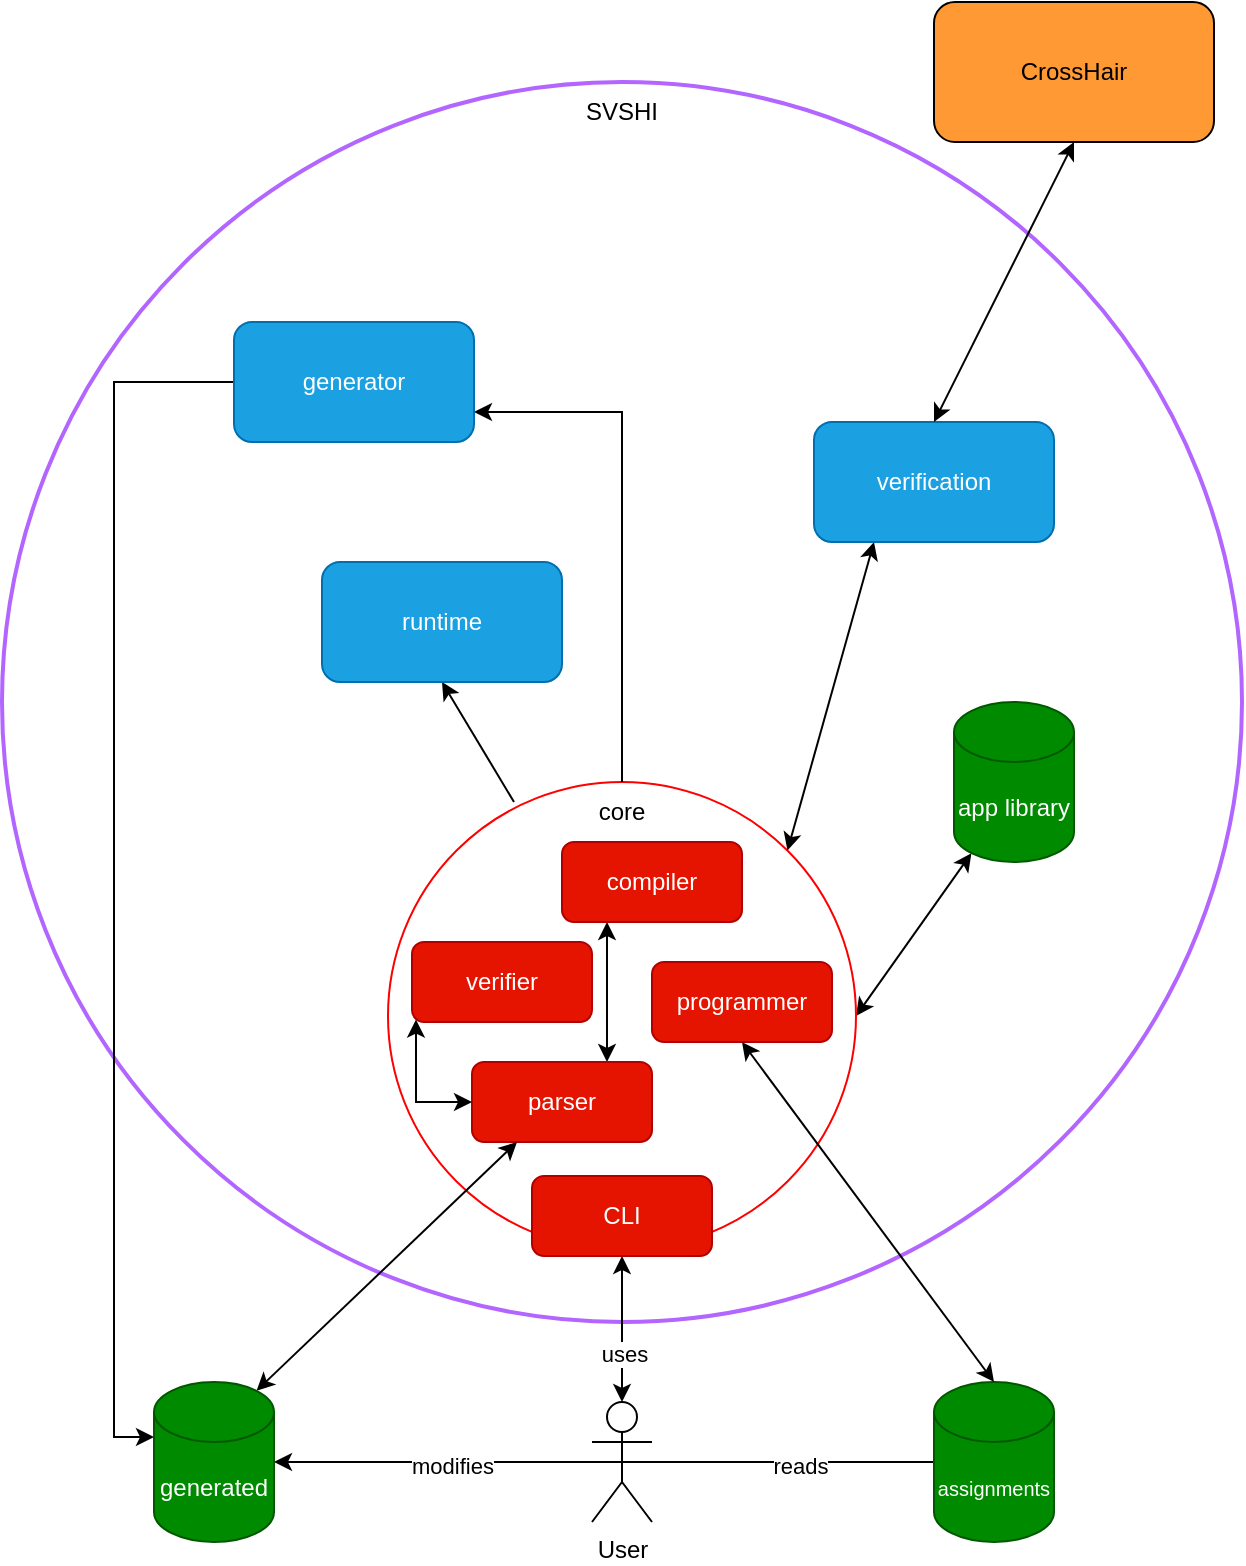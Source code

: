 <mxfile version="16.0.2" type="device"><diagram id="Ah1JTMJvspDM5WRT1dd5" name="Page-1"><mxGraphModel dx="826" dy="1654" grid="1" gridSize="10" guides="1" tooltips="1" connect="1" arrows="1" fold="1" page="1" pageScale="1" pageWidth="827" pageHeight="1169" math="0" shadow="0"><root><mxCell id="0"/><mxCell id="1" parent="0"/><mxCell id="1i3cl9nU4NbLM0O5HisS-3" value="" style="ellipse;whiteSpace=wrap;html=1;aspect=fixed;fillColor=none;strokeColor=#B266FF;fontColor=#ffffff;strokeWidth=2;" parent="1" vertex="1"><mxGeometry x="104" y="-220" width="620" height="620" as="geometry"/></mxCell><mxCell id="1i3cl9nU4NbLM0O5HisS-4" value="SVSHI" style="text;html=1;strokeColor=none;fillColor=none;align=center;verticalAlign=middle;whiteSpace=wrap;rounded=0;" parent="1" vertex="1"><mxGeometry x="384" y="-220" width="60" height="30" as="geometry"/></mxCell><mxCell id="1i3cl9nU4NbLM0O5HisS-35" style="rounded=0;orthogonalLoop=1;jettySize=auto;html=1;exitX=1;exitY=0.5;exitDx=0;exitDy=0;entryX=0.145;entryY=1;entryDx=0;entryDy=-4.35;entryPerimeter=0;startArrow=classic;startFill=1;endArrow=classic;endFill=1;" parent="1" source="1i3cl9nU4NbLM0O5HisS-5" target="1i3cl9nU4NbLM0O5HisS-14" edge="1"><mxGeometry relative="1" as="geometry"/></mxCell><mxCell id="1i3cl9nU4NbLM0O5HisS-5" value="" style="ellipse;whiteSpace=wrap;html=1;aspect=fixed;strokeColor=#FF0000;" parent="1" vertex="1"><mxGeometry x="297" y="130" width="234" height="234" as="geometry"/></mxCell><mxCell id="1i3cl9nU4NbLM0O5HisS-25" style="edgeStyle=orthogonalEdgeStyle;rounded=0;orthogonalLoop=1;jettySize=auto;html=1;exitX=0.5;exitY=0;exitDx=0;exitDy=0;entryX=1;entryY=0.75;entryDx=0;entryDy=0;startArrow=none;startFill=0;endArrow=classic;endFill=1;" parent="1" source="1i3cl9nU4NbLM0O5HisS-6" target="1i3cl9nU4NbLM0O5HisS-11" edge="1"><mxGeometry relative="1" as="geometry"/></mxCell><mxCell id="1i3cl9nU4NbLM0O5HisS-6" value="core" style="text;html=1;strokeColor=none;fillColor=none;align=center;verticalAlign=middle;whiteSpace=wrap;rounded=0;" parent="1" vertex="1"><mxGeometry x="384" y="130" width="60" height="30" as="geometry"/></mxCell><mxCell id="1i3cl9nU4NbLM0O5HisS-24" style="edgeStyle=orthogonalEdgeStyle;rounded=0;orthogonalLoop=1;jettySize=auto;html=1;exitX=0.5;exitY=0;exitDx=0;exitDy=0;exitPerimeter=0;entryX=0.5;entryY=1;entryDx=0;entryDy=0;startArrow=classic;startFill=1;endArrow=classic;endFill=1;" parent="1" source="1i3cl9nU4NbLM0O5HisS-7" target="1i3cl9nU4NbLM0O5HisS-19" edge="1"><mxGeometry relative="1" as="geometry"/></mxCell><mxCell id="1i3cl9nU4NbLM0O5HisS-36" value="uses" style="edgeLabel;html=1;align=center;verticalAlign=middle;resizable=0;points=[];" parent="1i3cl9nU4NbLM0O5HisS-24" vertex="1" connectable="0"><mxGeometry x="-0.343" y="-1" relative="1" as="geometry"><mxPoint as="offset"/></mxGeometry></mxCell><mxCell id="1i3cl9nU4NbLM0O5HisS-29" style="edgeStyle=orthogonalEdgeStyle;rounded=0;orthogonalLoop=1;jettySize=auto;html=1;exitX=0.5;exitY=0.5;exitDx=0;exitDy=0;exitPerimeter=0;entryX=1;entryY=0.5;entryDx=0;entryDy=0;entryPerimeter=0;startArrow=none;startFill=0;endArrow=classic;endFill=1;" parent="1" source="1i3cl9nU4NbLM0O5HisS-7" target="1i3cl9nU4NbLM0O5HisS-26" edge="1"><mxGeometry relative="1" as="geometry"/></mxCell><mxCell id="1i3cl9nU4NbLM0O5HisS-31" value="modifies" style="edgeLabel;html=1;align=center;verticalAlign=middle;resizable=0;points=[];" parent="1i3cl9nU4NbLM0O5HisS-29" vertex="1" connectable="0"><mxGeometry x="-0.015" y="2" relative="1" as="geometry"><mxPoint as="offset"/></mxGeometry></mxCell><mxCell id="1i3cl9nU4NbLM0O5HisS-30" style="edgeStyle=orthogonalEdgeStyle;rounded=0;orthogonalLoop=1;jettySize=auto;html=1;exitX=0.5;exitY=0.5;exitDx=0;exitDy=0;exitPerimeter=0;entryX=0;entryY=0.5;entryDx=0;entryDy=0;entryPerimeter=0;startArrow=none;startFill=0;endArrow=none;endFill=0;" parent="1" source="1i3cl9nU4NbLM0O5HisS-7" target="1i3cl9nU4NbLM0O5HisS-27" edge="1"><mxGeometry relative="1" as="geometry"/></mxCell><mxCell id="1i3cl9nU4NbLM0O5HisS-33" value="reads" style="edgeLabel;html=1;align=center;verticalAlign=middle;resizable=0;points=[];" parent="1i3cl9nU4NbLM0O5HisS-30" vertex="1" connectable="0"><mxGeometry x="0.141" y="-2" relative="1" as="geometry"><mxPoint as="offset"/></mxGeometry></mxCell><mxCell id="1i3cl9nU4NbLM0O5HisS-7" value="User" style="shape=umlActor;verticalLabelPosition=bottom;verticalAlign=top;html=1;outlineConnect=0;" parent="1" vertex="1"><mxGeometry x="399" y="440" width="30" height="60" as="geometry"/></mxCell><mxCell id="jqMg2MLaEtbbh4M8DI-_-4" style="edgeStyle=orthogonalEdgeStyle;rounded=0;orthogonalLoop=1;jettySize=auto;html=1;exitX=0;exitY=0.5;exitDx=0;exitDy=0;entryX=0;entryY=0;entryDx=0;entryDy=27.5;entryPerimeter=0;startArrow=none;startFill=0;" parent="1" source="1i3cl9nU4NbLM0O5HisS-11" target="1i3cl9nU4NbLM0O5HisS-26" edge="1"><mxGeometry relative="1" as="geometry"/></mxCell><mxCell id="1i3cl9nU4NbLM0O5HisS-11" value="generator" style="rounded=1;whiteSpace=wrap;html=1;fillColor=#1ba1e2;fontColor=#ffffff;strokeColor=#006EAF;" parent="1" vertex="1"><mxGeometry x="220" y="-100" width="120" height="60" as="geometry"/></mxCell><mxCell id="1i3cl9nU4NbLM0O5HisS-23" style="rounded=0;orthogonalLoop=1;jettySize=auto;html=1;exitX=0.25;exitY=1;exitDx=0;exitDy=0;entryX=1;entryY=0;entryDx=0;entryDy=0;startArrow=classic;startFill=1;endArrow=classic;endFill=1;" parent="1" source="1i3cl9nU4NbLM0O5HisS-12" target="1i3cl9nU4NbLM0O5HisS-5" edge="1"><mxGeometry relative="1" as="geometry"/></mxCell><mxCell id="1i3cl9nU4NbLM0O5HisS-12" value="verification" style="rounded=1;whiteSpace=wrap;html=1;fillColor=#1ba1e2;fontColor=#ffffff;strokeColor=#006EAF;" parent="1" vertex="1"><mxGeometry x="510" y="-50" width="120" height="60" as="geometry"/></mxCell><mxCell id="1i3cl9nU4NbLM0O5HisS-22" style="rounded=0;orthogonalLoop=1;jettySize=auto;html=1;exitX=0.5;exitY=1;exitDx=0;exitDy=0;startArrow=classic;startFill=1;endArrow=none;endFill=0;" parent="1" source="1i3cl9nU4NbLM0O5HisS-13" edge="1"><mxGeometry relative="1" as="geometry"><mxPoint x="360" y="140" as="targetPoint"/></mxGeometry></mxCell><mxCell id="1i3cl9nU4NbLM0O5HisS-13" value="runtime" style="rounded=1;whiteSpace=wrap;html=1;fillColor=#1ba1e2;fontColor=#ffffff;strokeColor=#006EAF;" parent="1" vertex="1"><mxGeometry x="264" y="20" width="120" height="60" as="geometry"/></mxCell><mxCell id="1i3cl9nU4NbLM0O5HisS-14" value="app library" style="shape=cylinder3;whiteSpace=wrap;html=1;boundedLbl=1;backgroundOutline=1;size=15;fillColor=#008a00;fontColor=#ffffff;strokeColor=#005700;" parent="1" vertex="1"><mxGeometry x="580" y="90" width="60" height="80" as="geometry"/></mxCell><mxCell id="jqMg2MLaEtbbh4M8DI-_-2" style="edgeStyle=orthogonalEdgeStyle;rounded=0;orthogonalLoop=1;jettySize=auto;html=1;entryX=0.75;entryY=0;entryDx=0;entryDy=0;startArrow=classic;startFill=1;exitX=0.25;exitY=1;exitDx=0;exitDy=0;" parent="1" source="1i3cl9nU4NbLM0O5HisS-15" target="1i3cl9nU4NbLM0O5HisS-16" edge="1"><mxGeometry relative="1" as="geometry"/></mxCell><mxCell id="1i3cl9nU4NbLM0O5HisS-15" value="compiler" style="rounded=1;whiteSpace=wrap;html=1;fillColor=#e51400;fontColor=#ffffff;strokeColor=#B20000;" parent="1" vertex="1"><mxGeometry x="384" y="160" width="90" height="40" as="geometry"/></mxCell><mxCell id="1i3cl9nU4NbLM0O5HisS-16" value="parser" style="rounded=1;whiteSpace=wrap;html=1;fillColor=#e51400;fontColor=#ffffff;strokeColor=#B20000;" parent="1" vertex="1"><mxGeometry x="339" y="270" width="90" height="40" as="geometry"/></mxCell><mxCell id="jqMg2MLaEtbbh4M8DI-_-1" style="rounded=0;orthogonalLoop=1;jettySize=auto;html=1;exitX=0.25;exitY=1;exitDx=0;exitDy=0;entryX=0.855;entryY=0;entryDx=0;entryDy=4.35;entryPerimeter=0;startArrow=classic;startFill=1;" parent="1" source="1i3cl9nU4NbLM0O5HisS-16" target="1i3cl9nU4NbLM0O5HisS-26" edge="1"><mxGeometry relative="1" as="geometry"/></mxCell><mxCell id="1i3cl9nU4NbLM0O5HisS-17" value="verifier" style="rounded=1;whiteSpace=wrap;html=1;fillColor=#e51400;fontColor=#ffffff;strokeColor=#B20000;" parent="1" vertex="1"><mxGeometry x="309" y="210" width="90" height="40" as="geometry"/></mxCell><mxCell id="1i3cl9nU4NbLM0O5HisS-19" value="CLI" style="rounded=1;whiteSpace=wrap;html=1;fillColor=#e51400;fontColor=#ffffff;strokeColor=#B20000;" parent="1" vertex="1"><mxGeometry x="369" y="327" width="90" height="40" as="geometry"/></mxCell><mxCell id="1i3cl9nU4NbLM0O5HisS-26" value="generated" style="shape=cylinder3;whiteSpace=wrap;html=1;boundedLbl=1;backgroundOutline=1;size=15;fillColor=#008a00;fontColor=#ffffff;strokeColor=#005700;" parent="1" vertex="1"><mxGeometry x="180" y="430" width="60" height="80" as="geometry"/></mxCell><mxCell id="1i3cl9nU4NbLM0O5HisS-27" value="&lt;font style=&quot;font-size: 10px&quot;&gt;assignments&lt;/font&gt;" style="shape=cylinder3;whiteSpace=wrap;html=1;boundedLbl=1;backgroundOutline=1;size=15;fillColor=#008a00;fontColor=#ffffff;strokeColor=#005700;" parent="1" vertex="1"><mxGeometry x="570" y="430" width="60" height="80" as="geometry"/></mxCell><mxCell id="2vGZ2eB8dWO-YbnYVOL--3" value="CrossHair" style="rounded=1;whiteSpace=wrap;html=1;fillColor=#FF9933;" vertex="1" parent="1"><mxGeometry x="570" y="-260" width="140" height="70" as="geometry"/></mxCell><mxCell id="2vGZ2eB8dWO-YbnYVOL--4" value="" style="endArrow=classic;startArrow=classic;html=1;rounded=0;entryX=0.5;entryY=1;entryDx=0;entryDy=0;exitX=0.5;exitY=0;exitDx=0;exitDy=0;" edge="1" parent="1" source="1i3cl9nU4NbLM0O5HisS-12" target="2vGZ2eB8dWO-YbnYVOL--3"><mxGeometry width="50" height="50" relative="1" as="geometry"><mxPoint x="520" y="30" as="sourcePoint"/><mxPoint x="570" y="-20" as="targetPoint"/></mxGeometry></mxCell><mxCell id="2vGZ2eB8dWO-YbnYVOL--5" style="edgeStyle=orthogonalEdgeStyle;rounded=0;orthogonalLoop=1;jettySize=auto;html=1;startArrow=classic;startFill=1;exitX=0;exitY=0.5;exitDx=0;exitDy=0;entryX=0.026;entryY=0.97;entryDx=0;entryDy=0;entryPerimeter=0;" edge="1" parent="1" source="1i3cl9nU4NbLM0O5HisS-16" target="1i3cl9nU4NbLM0O5HisS-17"><mxGeometry relative="1" as="geometry"><mxPoint x="461.5" y="210" as="sourcePoint"/><mxPoint x="354" y="250" as="targetPoint"/><Array as="points"><mxPoint x="311" y="290"/><mxPoint x="311" y="249"/></Array></mxGeometry></mxCell><mxCell id="2vGZ2eB8dWO-YbnYVOL--6" value="programmer" style="rounded=1;whiteSpace=wrap;html=1;fillColor=#e51400;fontColor=#ffffff;strokeColor=#B20000;" vertex="1" parent="1"><mxGeometry x="429" y="220" width="90" height="40" as="geometry"/></mxCell><mxCell id="2vGZ2eB8dWO-YbnYVOL--7" value="" style="endArrow=classic;startArrow=classic;html=1;rounded=0;entryX=0.5;entryY=1;entryDx=0;entryDy=0;exitX=0.5;exitY=0;exitDx=0;exitDy=0;exitPerimeter=0;" edge="1" parent="1" source="1i3cl9nU4NbLM0O5HisS-27" target="2vGZ2eB8dWO-YbnYVOL--6"><mxGeometry width="50" height="50" relative="1" as="geometry"><mxPoint x="660" y="340" as="sourcePoint"/><mxPoint x="710" y="290" as="targetPoint"/><Array as="points"/></mxGeometry></mxCell></root></mxGraphModel></diagram></mxfile>